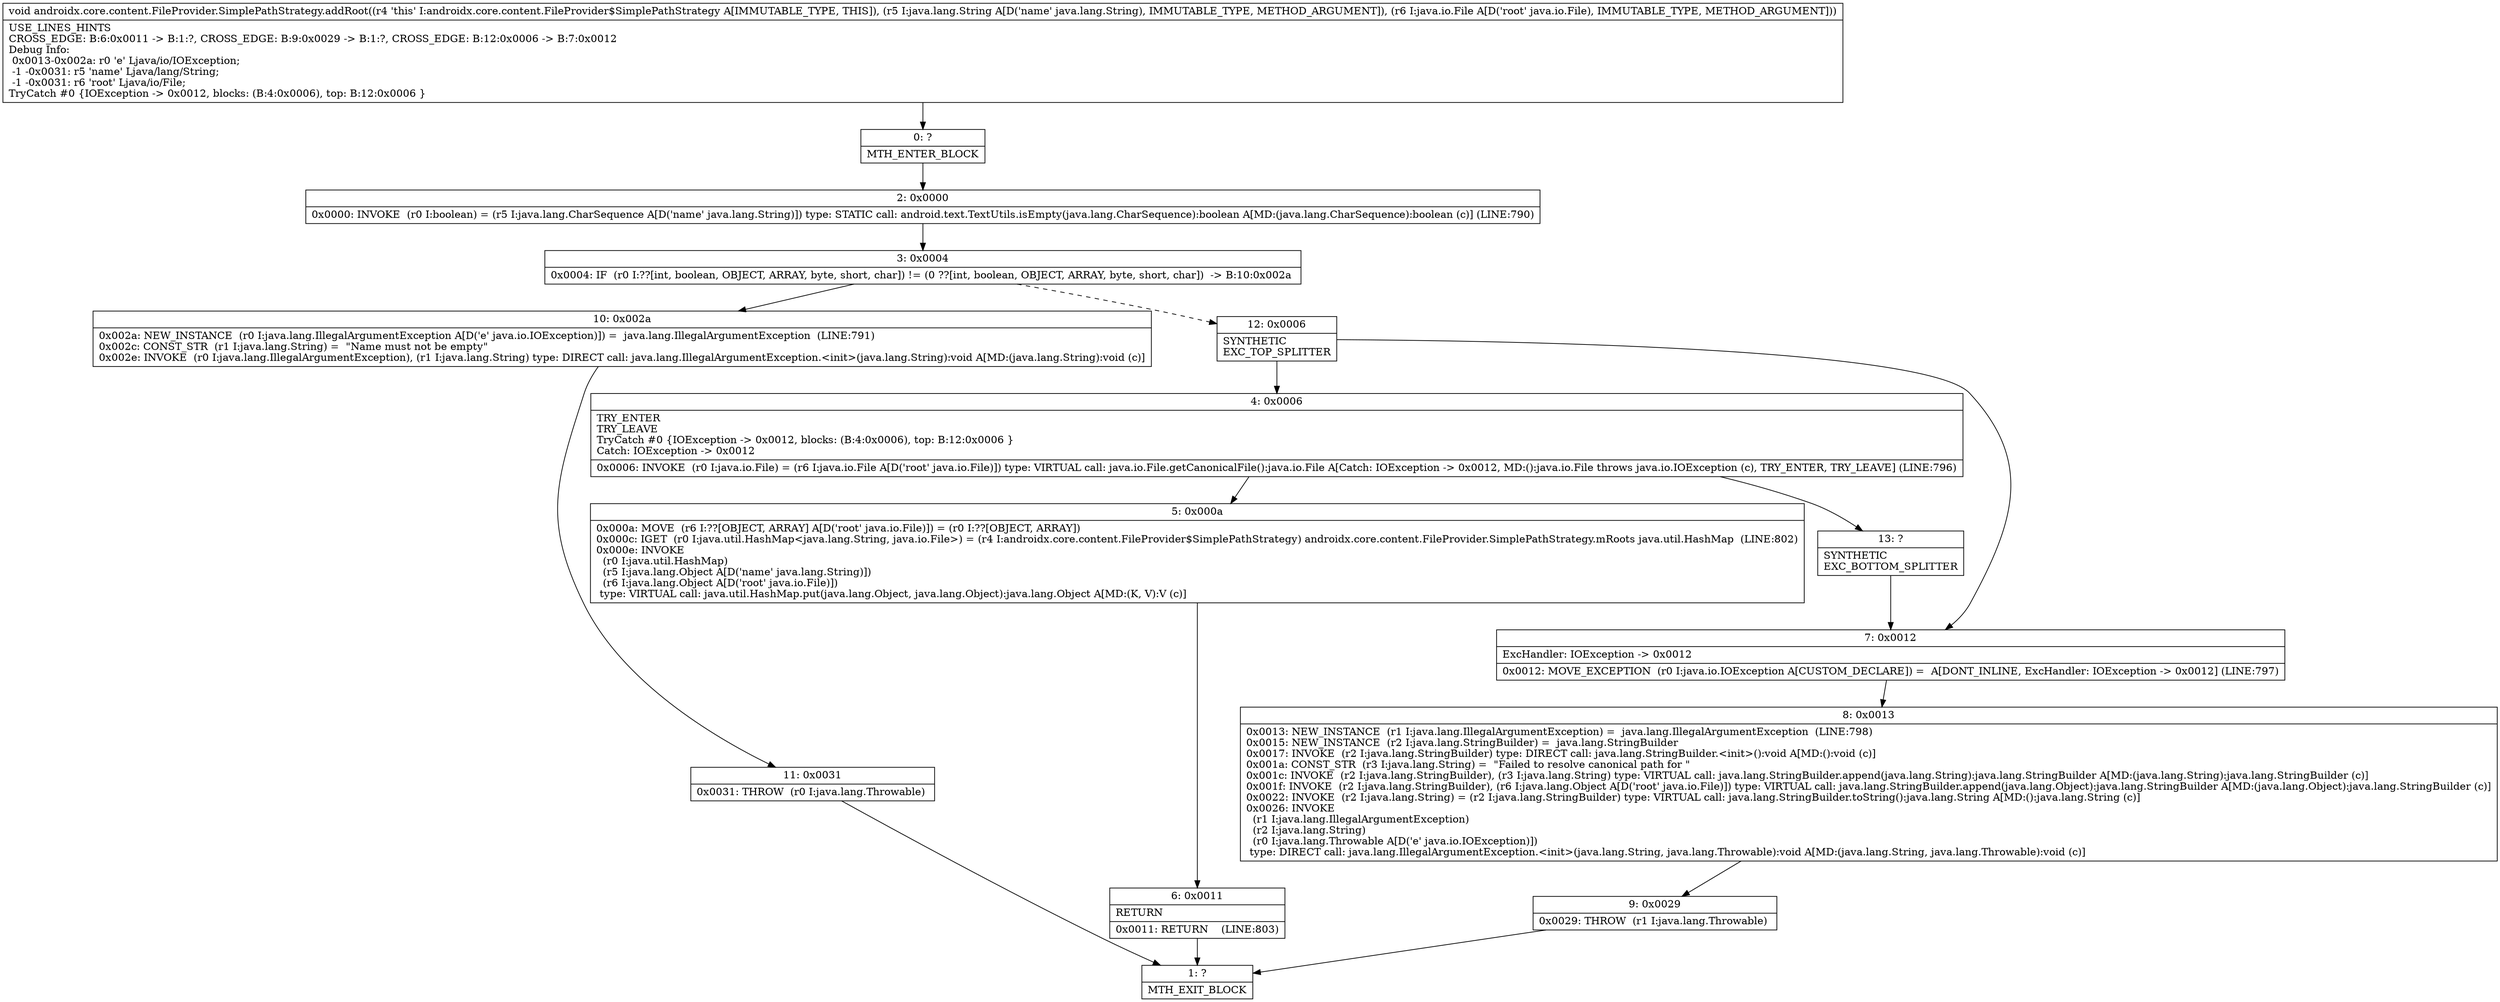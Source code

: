 digraph "CFG forandroidx.core.content.FileProvider.SimplePathStrategy.addRoot(Ljava\/lang\/String;Ljava\/io\/File;)V" {
Node_0 [shape=record,label="{0\:\ ?|MTH_ENTER_BLOCK\l}"];
Node_2 [shape=record,label="{2\:\ 0x0000|0x0000: INVOKE  (r0 I:boolean) = (r5 I:java.lang.CharSequence A[D('name' java.lang.String)]) type: STATIC call: android.text.TextUtils.isEmpty(java.lang.CharSequence):boolean A[MD:(java.lang.CharSequence):boolean (c)] (LINE:790)\l}"];
Node_3 [shape=record,label="{3\:\ 0x0004|0x0004: IF  (r0 I:??[int, boolean, OBJECT, ARRAY, byte, short, char]) != (0 ??[int, boolean, OBJECT, ARRAY, byte, short, char])  \-\> B:10:0x002a \l}"];
Node_10 [shape=record,label="{10\:\ 0x002a|0x002a: NEW_INSTANCE  (r0 I:java.lang.IllegalArgumentException A[D('e' java.io.IOException)]) =  java.lang.IllegalArgumentException  (LINE:791)\l0x002c: CONST_STR  (r1 I:java.lang.String) =  \"Name must not be empty\" \l0x002e: INVOKE  (r0 I:java.lang.IllegalArgumentException), (r1 I:java.lang.String) type: DIRECT call: java.lang.IllegalArgumentException.\<init\>(java.lang.String):void A[MD:(java.lang.String):void (c)]\l}"];
Node_11 [shape=record,label="{11\:\ 0x0031|0x0031: THROW  (r0 I:java.lang.Throwable) \l}"];
Node_1 [shape=record,label="{1\:\ ?|MTH_EXIT_BLOCK\l}"];
Node_12 [shape=record,label="{12\:\ 0x0006|SYNTHETIC\lEXC_TOP_SPLITTER\l}"];
Node_4 [shape=record,label="{4\:\ 0x0006|TRY_ENTER\lTRY_LEAVE\lTryCatch #0 \{IOException \-\> 0x0012, blocks: (B:4:0x0006), top: B:12:0x0006 \}\lCatch: IOException \-\> 0x0012\l|0x0006: INVOKE  (r0 I:java.io.File) = (r6 I:java.io.File A[D('root' java.io.File)]) type: VIRTUAL call: java.io.File.getCanonicalFile():java.io.File A[Catch: IOException \-\> 0x0012, MD:():java.io.File throws java.io.IOException (c), TRY_ENTER, TRY_LEAVE] (LINE:796)\l}"];
Node_5 [shape=record,label="{5\:\ 0x000a|0x000a: MOVE  (r6 I:??[OBJECT, ARRAY] A[D('root' java.io.File)]) = (r0 I:??[OBJECT, ARRAY]) \l0x000c: IGET  (r0 I:java.util.HashMap\<java.lang.String, java.io.File\>) = (r4 I:androidx.core.content.FileProvider$SimplePathStrategy) androidx.core.content.FileProvider.SimplePathStrategy.mRoots java.util.HashMap  (LINE:802)\l0x000e: INVOKE  \l  (r0 I:java.util.HashMap)\l  (r5 I:java.lang.Object A[D('name' java.lang.String)])\l  (r6 I:java.lang.Object A[D('root' java.io.File)])\l type: VIRTUAL call: java.util.HashMap.put(java.lang.Object, java.lang.Object):java.lang.Object A[MD:(K, V):V (c)]\l}"];
Node_6 [shape=record,label="{6\:\ 0x0011|RETURN\l|0x0011: RETURN    (LINE:803)\l}"];
Node_13 [shape=record,label="{13\:\ ?|SYNTHETIC\lEXC_BOTTOM_SPLITTER\l}"];
Node_7 [shape=record,label="{7\:\ 0x0012|ExcHandler: IOException \-\> 0x0012\l|0x0012: MOVE_EXCEPTION  (r0 I:java.io.IOException A[CUSTOM_DECLARE]) =  A[DONT_INLINE, ExcHandler: IOException \-\> 0x0012] (LINE:797)\l}"];
Node_8 [shape=record,label="{8\:\ 0x0013|0x0013: NEW_INSTANCE  (r1 I:java.lang.IllegalArgumentException) =  java.lang.IllegalArgumentException  (LINE:798)\l0x0015: NEW_INSTANCE  (r2 I:java.lang.StringBuilder) =  java.lang.StringBuilder \l0x0017: INVOKE  (r2 I:java.lang.StringBuilder) type: DIRECT call: java.lang.StringBuilder.\<init\>():void A[MD:():void (c)]\l0x001a: CONST_STR  (r3 I:java.lang.String) =  \"Failed to resolve canonical path for \" \l0x001c: INVOKE  (r2 I:java.lang.StringBuilder), (r3 I:java.lang.String) type: VIRTUAL call: java.lang.StringBuilder.append(java.lang.String):java.lang.StringBuilder A[MD:(java.lang.String):java.lang.StringBuilder (c)]\l0x001f: INVOKE  (r2 I:java.lang.StringBuilder), (r6 I:java.lang.Object A[D('root' java.io.File)]) type: VIRTUAL call: java.lang.StringBuilder.append(java.lang.Object):java.lang.StringBuilder A[MD:(java.lang.Object):java.lang.StringBuilder (c)]\l0x0022: INVOKE  (r2 I:java.lang.String) = (r2 I:java.lang.StringBuilder) type: VIRTUAL call: java.lang.StringBuilder.toString():java.lang.String A[MD:():java.lang.String (c)]\l0x0026: INVOKE  \l  (r1 I:java.lang.IllegalArgumentException)\l  (r2 I:java.lang.String)\l  (r0 I:java.lang.Throwable A[D('e' java.io.IOException)])\l type: DIRECT call: java.lang.IllegalArgumentException.\<init\>(java.lang.String, java.lang.Throwable):void A[MD:(java.lang.String, java.lang.Throwable):void (c)]\l}"];
Node_9 [shape=record,label="{9\:\ 0x0029|0x0029: THROW  (r1 I:java.lang.Throwable) \l}"];
MethodNode[shape=record,label="{void androidx.core.content.FileProvider.SimplePathStrategy.addRoot((r4 'this' I:androidx.core.content.FileProvider$SimplePathStrategy A[IMMUTABLE_TYPE, THIS]), (r5 I:java.lang.String A[D('name' java.lang.String), IMMUTABLE_TYPE, METHOD_ARGUMENT]), (r6 I:java.io.File A[D('root' java.io.File), IMMUTABLE_TYPE, METHOD_ARGUMENT]))  | USE_LINES_HINTS\lCROSS_EDGE: B:6:0x0011 \-\> B:1:?, CROSS_EDGE: B:9:0x0029 \-\> B:1:?, CROSS_EDGE: B:12:0x0006 \-\> B:7:0x0012\lDebug Info:\l  0x0013\-0x002a: r0 'e' Ljava\/io\/IOException;\l  \-1 \-0x0031: r5 'name' Ljava\/lang\/String;\l  \-1 \-0x0031: r6 'root' Ljava\/io\/File;\lTryCatch #0 \{IOException \-\> 0x0012, blocks: (B:4:0x0006), top: B:12:0x0006 \}\l}"];
MethodNode -> Node_0;Node_0 -> Node_2;
Node_2 -> Node_3;
Node_3 -> Node_10;
Node_3 -> Node_12[style=dashed];
Node_10 -> Node_11;
Node_11 -> Node_1;
Node_12 -> Node_4;
Node_12 -> Node_7;
Node_4 -> Node_5;
Node_4 -> Node_13;
Node_5 -> Node_6;
Node_6 -> Node_1;
Node_13 -> Node_7;
Node_7 -> Node_8;
Node_8 -> Node_9;
Node_9 -> Node_1;
}

